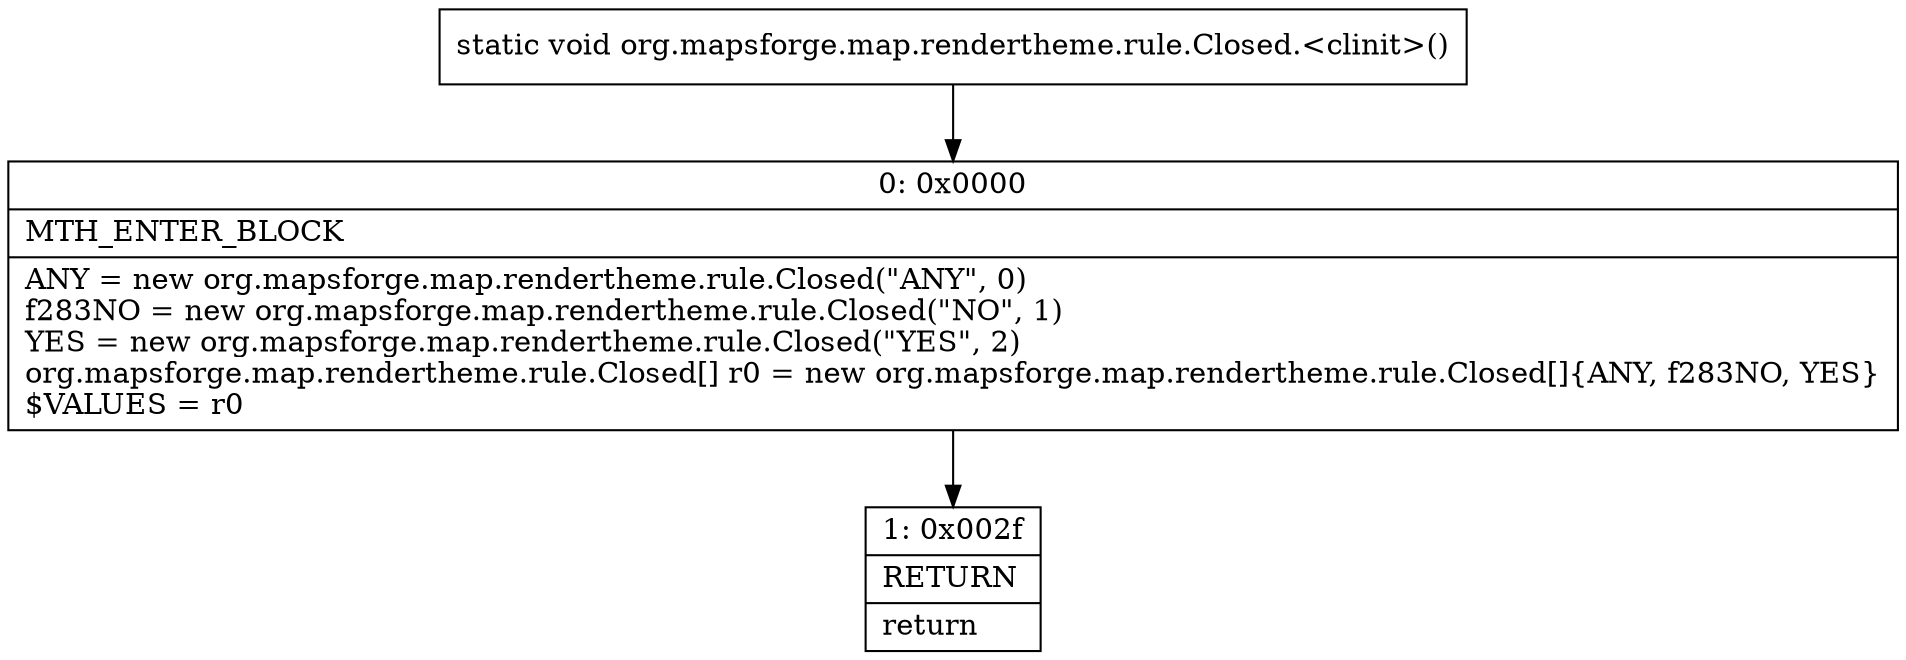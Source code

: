 digraph "CFG fororg.mapsforge.map.rendertheme.rule.Closed.\<clinit\>()V" {
Node_0 [shape=record,label="{0\:\ 0x0000|MTH_ENTER_BLOCK\l|ANY = new org.mapsforge.map.rendertheme.rule.Closed(\"ANY\", 0)\lf283NO = new org.mapsforge.map.rendertheme.rule.Closed(\"NO\", 1)\lYES = new org.mapsforge.map.rendertheme.rule.Closed(\"YES\", 2)\lorg.mapsforge.map.rendertheme.rule.Closed[] r0 = new org.mapsforge.map.rendertheme.rule.Closed[]\{ANY, f283NO, YES\}\l$VALUES = r0\l}"];
Node_1 [shape=record,label="{1\:\ 0x002f|RETURN\l|return\l}"];
MethodNode[shape=record,label="{static void org.mapsforge.map.rendertheme.rule.Closed.\<clinit\>() }"];
MethodNode -> Node_0;
Node_0 -> Node_1;
}

